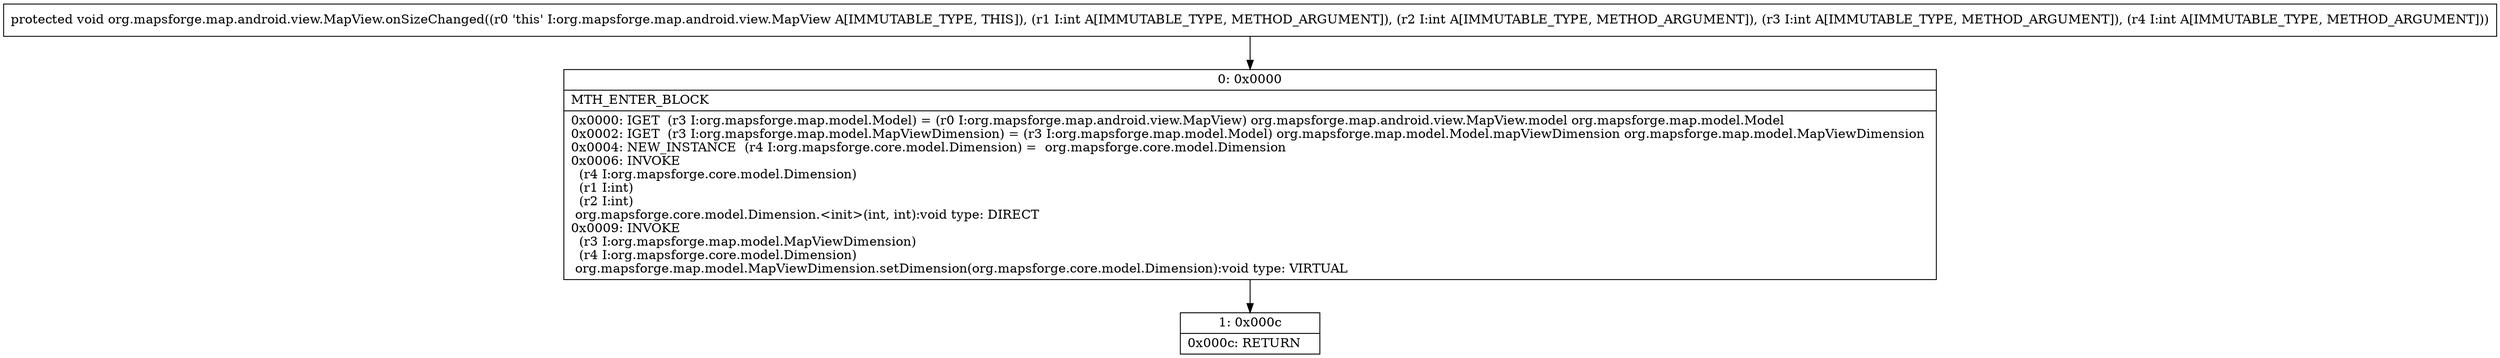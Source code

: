 digraph "CFG fororg.mapsforge.map.android.view.MapView.onSizeChanged(IIII)V" {
Node_0 [shape=record,label="{0\:\ 0x0000|MTH_ENTER_BLOCK\l|0x0000: IGET  (r3 I:org.mapsforge.map.model.Model) = (r0 I:org.mapsforge.map.android.view.MapView) org.mapsforge.map.android.view.MapView.model org.mapsforge.map.model.Model \l0x0002: IGET  (r3 I:org.mapsforge.map.model.MapViewDimension) = (r3 I:org.mapsforge.map.model.Model) org.mapsforge.map.model.Model.mapViewDimension org.mapsforge.map.model.MapViewDimension \l0x0004: NEW_INSTANCE  (r4 I:org.mapsforge.core.model.Dimension) =  org.mapsforge.core.model.Dimension \l0x0006: INVOKE  \l  (r4 I:org.mapsforge.core.model.Dimension)\l  (r1 I:int)\l  (r2 I:int)\l org.mapsforge.core.model.Dimension.\<init\>(int, int):void type: DIRECT \l0x0009: INVOKE  \l  (r3 I:org.mapsforge.map.model.MapViewDimension)\l  (r4 I:org.mapsforge.core.model.Dimension)\l org.mapsforge.map.model.MapViewDimension.setDimension(org.mapsforge.core.model.Dimension):void type: VIRTUAL \l}"];
Node_1 [shape=record,label="{1\:\ 0x000c|0x000c: RETURN   \l}"];
MethodNode[shape=record,label="{protected void org.mapsforge.map.android.view.MapView.onSizeChanged((r0 'this' I:org.mapsforge.map.android.view.MapView A[IMMUTABLE_TYPE, THIS]), (r1 I:int A[IMMUTABLE_TYPE, METHOD_ARGUMENT]), (r2 I:int A[IMMUTABLE_TYPE, METHOD_ARGUMENT]), (r3 I:int A[IMMUTABLE_TYPE, METHOD_ARGUMENT]), (r4 I:int A[IMMUTABLE_TYPE, METHOD_ARGUMENT])) }"];
MethodNode -> Node_0;
Node_0 -> Node_1;
}

